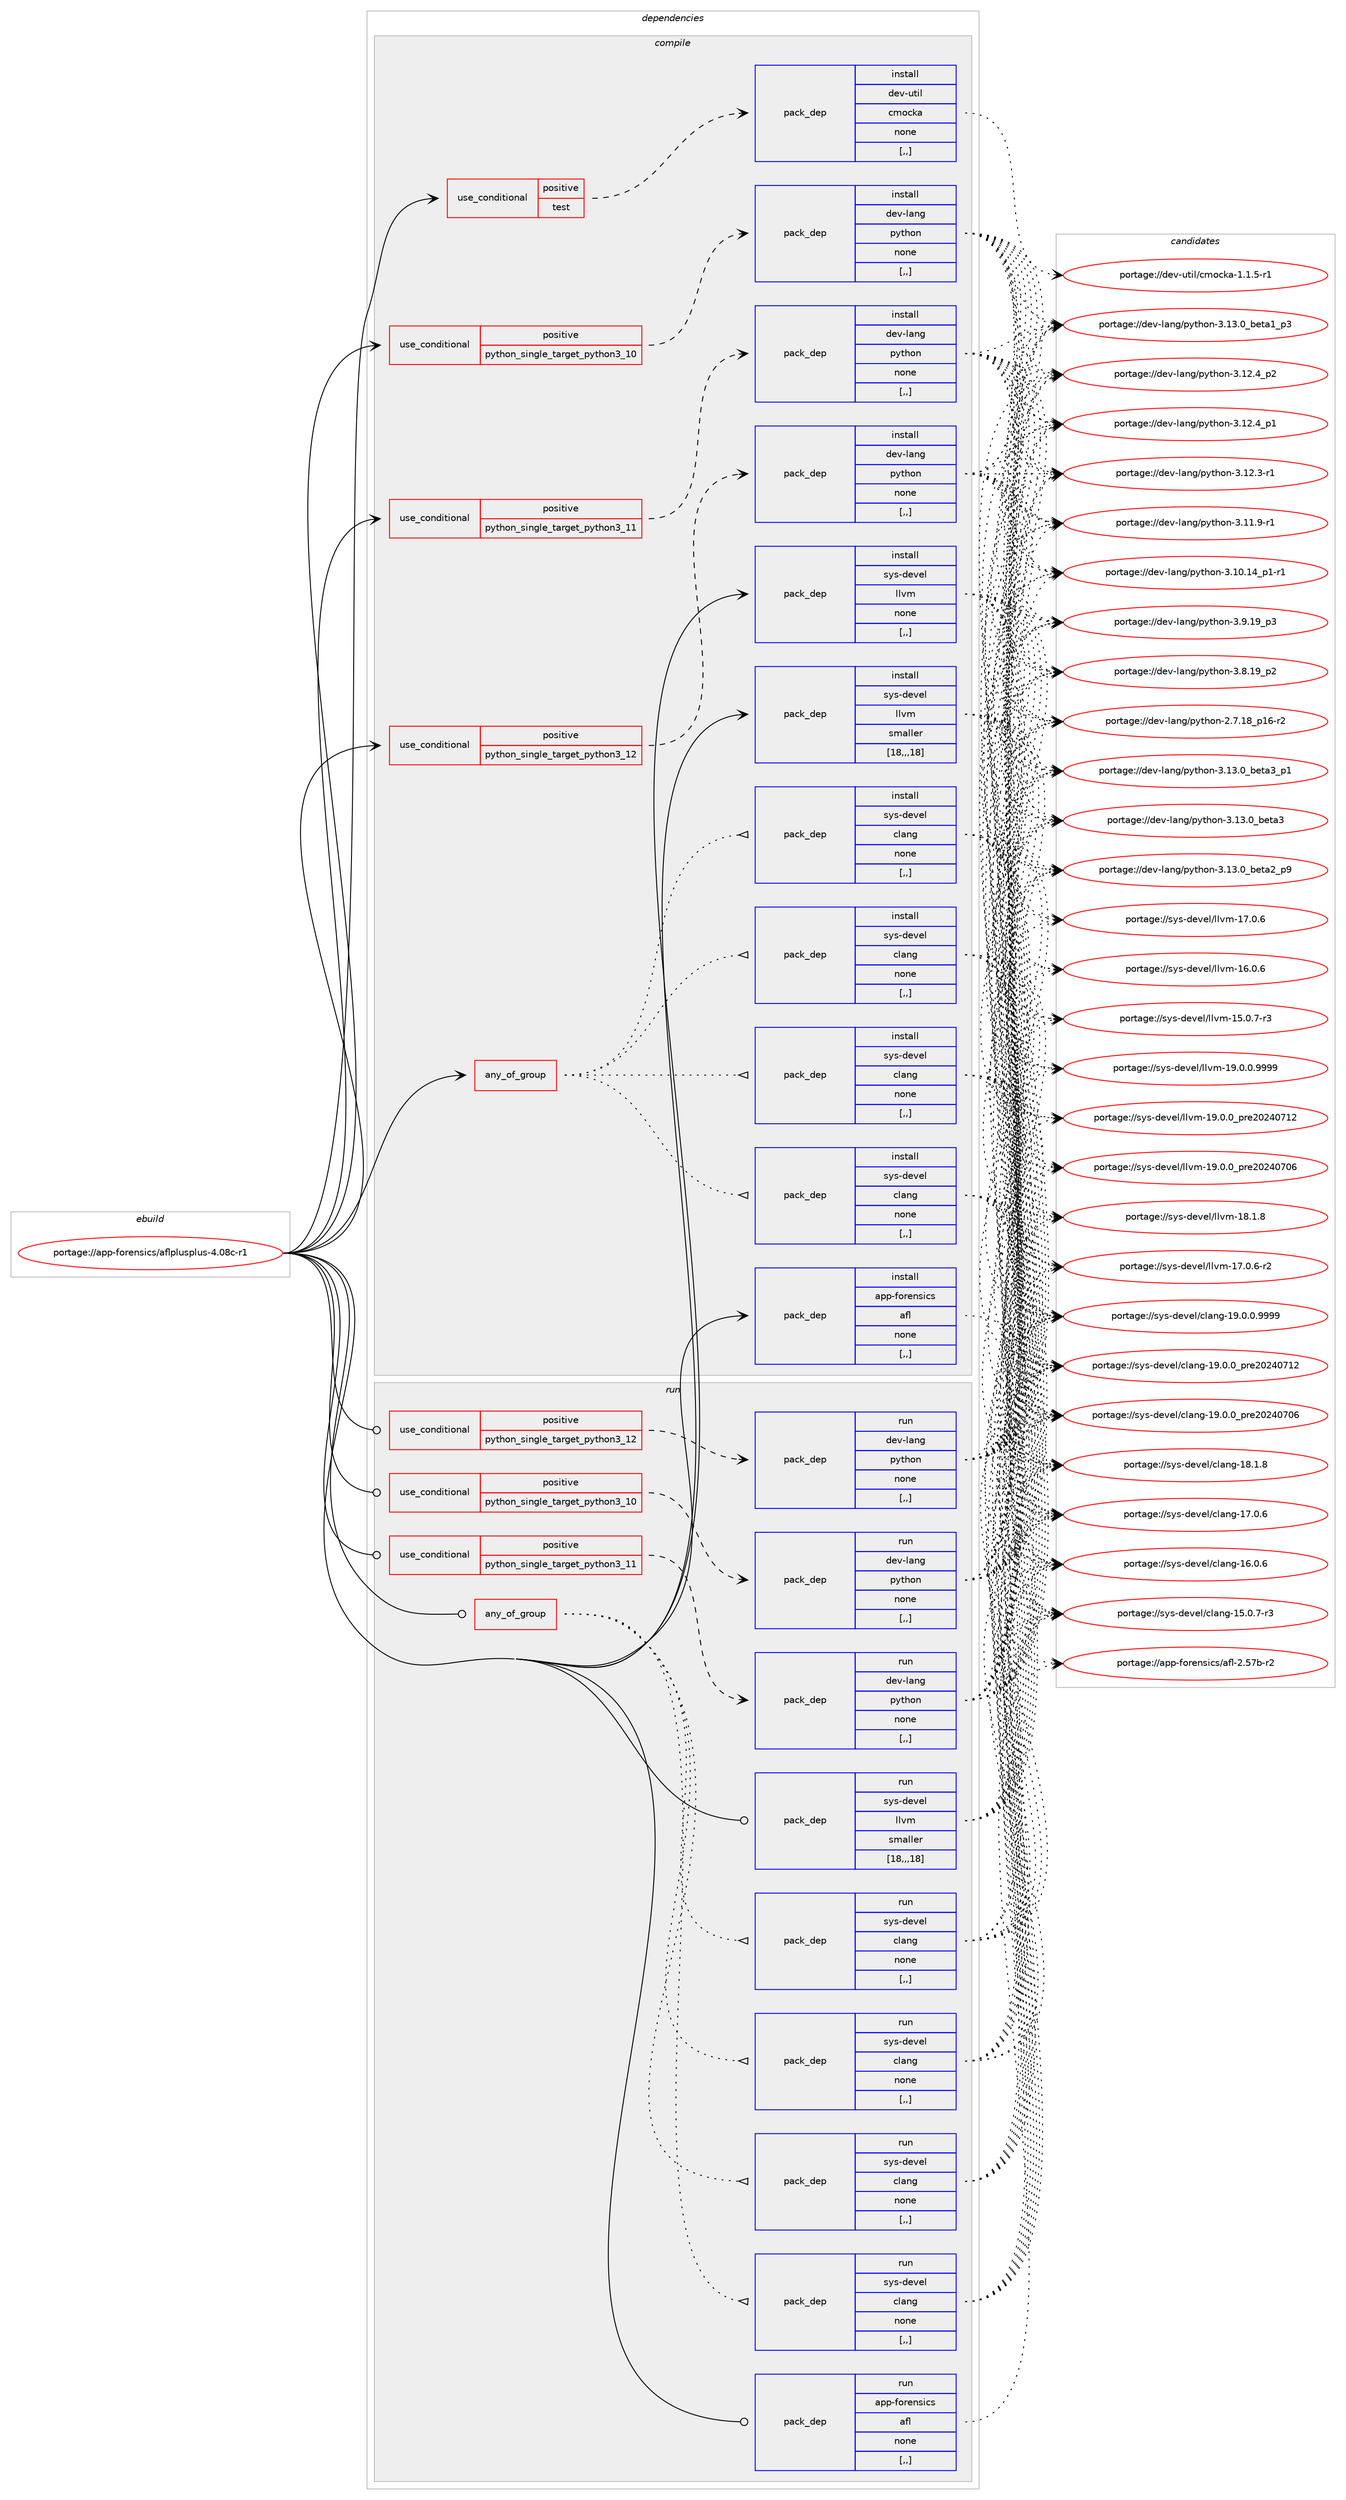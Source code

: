 digraph prolog {

# *************
# Graph options
# *************

newrank=true;
concentrate=true;
compound=true;
graph [rankdir=LR,fontname=Helvetica,fontsize=10,ranksep=1.5];#, ranksep=2.5, nodesep=0.2];
edge  [arrowhead=vee];
node  [fontname=Helvetica,fontsize=10];

# **********
# The ebuild
# **********

subgraph cluster_leftcol {
color=gray;
label=<<i>ebuild</i>>;
id [label="portage://app-forensics/aflplusplus-4.08c-r1", color=red, width=4, href="../app-forensics/aflplusplus-4.08c-r1.svg"];
}

# ****************
# The dependencies
# ****************

subgraph cluster_midcol {
color=gray;
label=<<i>dependencies</i>>;
subgraph cluster_compile {
fillcolor="#eeeeee";
style=filled;
label=<<i>compile</i>>;
subgraph any303 {
dependency36337 [label=<<TABLE BORDER="0" CELLBORDER="1" CELLSPACING="0" CELLPADDING="4"><TR><TD CELLPADDING="10">any_of_group</TD></TR></TABLE>>, shape=none, color=red];subgraph pack25230 {
dependency36338 [label=<<TABLE BORDER="0" CELLBORDER="1" CELLSPACING="0" CELLPADDING="4" WIDTH="220"><TR><TD ROWSPAN="6" CELLPADDING="30">pack_dep</TD></TR><TR><TD WIDTH="110">install</TD></TR><TR><TD>sys-devel</TD></TR><TR><TD>clang</TD></TR><TR><TD>none</TD></TR><TR><TD>[,,]</TD></TR></TABLE>>, shape=none, color=blue];
}
dependency36337:e -> dependency36338:w [weight=20,style="dotted",arrowhead="oinv"];
subgraph pack25231 {
dependency36339 [label=<<TABLE BORDER="0" CELLBORDER="1" CELLSPACING="0" CELLPADDING="4" WIDTH="220"><TR><TD ROWSPAN="6" CELLPADDING="30">pack_dep</TD></TR><TR><TD WIDTH="110">install</TD></TR><TR><TD>sys-devel</TD></TR><TR><TD>clang</TD></TR><TR><TD>none</TD></TR><TR><TD>[,,]</TD></TR></TABLE>>, shape=none, color=blue];
}
dependency36337:e -> dependency36339:w [weight=20,style="dotted",arrowhead="oinv"];
subgraph pack25232 {
dependency36340 [label=<<TABLE BORDER="0" CELLBORDER="1" CELLSPACING="0" CELLPADDING="4" WIDTH="220"><TR><TD ROWSPAN="6" CELLPADDING="30">pack_dep</TD></TR><TR><TD WIDTH="110">install</TD></TR><TR><TD>sys-devel</TD></TR><TR><TD>clang</TD></TR><TR><TD>none</TD></TR><TR><TD>[,,]</TD></TR></TABLE>>, shape=none, color=blue];
}
dependency36337:e -> dependency36340:w [weight=20,style="dotted",arrowhead="oinv"];
subgraph pack25233 {
dependency36341 [label=<<TABLE BORDER="0" CELLBORDER="1" CELLSPACING="0" CELLPADDING="4" WIDTH="220"><TR><TD ROWSPAN="6" CELLPADDING="30">pack_dep</TD></TR><TR><TD WIDTH="110">install</TD></TR><TR><TD>sys-devel</TD></TR><TR><TD>clang</TD></TR><TR><TD>none</TD></TR><TR><TD>[,,]</TD></TR></TABLE>>, shape=none, color=blue];
}
dependency36337:e -> dependency36341:w [weight=20,style="dotted",arrowhead="oinv"];
}
id:e -> dependency36337:w [weight=20,style="solid",arrowhead="vee"];
subgraph cond10745 {
dependency36342 [label=<<TABLE BORDER="0" CELLBORDER="1" CELLSPACING="0" CELLPADDING="4"><TR><TD ROWSPAN="3" CELLPADDING="10">use_conditional</TD></TR><TR><TD>positive</TD></TR><TR><TD>python_single_target_python3_10</TD></TR></TABLE>>, shape=none, color=red];
subgraph pack25234 {
dependency36343 [label=<<TABLE BORDER="0" CELLBORDER="1" CELLSPACING="0" CELLPADDING="4" WIDTH="220"><TR><TD ROWSPAN="6" CELLPADDING="30">pack_dep</TD></TR><TR><TD WIDTH="110">install</TD></TR><TR><TD>dev-lang</TD></TR><TR><TD>python</TD></TR><TR><TD>none</TD></TR><TR><TD>[,,]</TD></TR></TABLE>>, shape=none, color=blue];
}
dependency36342:e -> dependency36343:w [weight=20,style="dashed",arrowhead="vee"];
}
id:e -> dependency36342:w [weight=20,style="solid",arrowhead="vee"];
subgraph cond10746 {
dependency36344 [label=<<TABLE BORDER="0" CELLBORDER="1" CELLSPACING="0" CELLPADDING="4"><TR><TD ROWSPAN="3" CELLPADDING="10">use_conditional</TD></TR><TR><TD>positive</TD></TR><TR><TD>python_single_target_python3_11</TD></TR></TABLE>>, shape=none, color=red];
subgraph pack25235 {
dependency36345 [label=<<TABLE BORDER="0" CELLBORDER="1" CELLSPACING="0" CELLPADDING="4" WIDTH="220"><TR><TD ROWSPAN="6" CELLPADDING="30">pack_dep</TD></TR><TR><TD WIDTH="110">install</TD></TR><TR><TD>dev-lang</TD></TR><TR><TD>python</TD></TR><TR><TD>none</TD></TR><TR><TD>[,,]</TD></TR></TABLE>>, shape=none, color=blue];
}
dependency36344:e -> dependency36345:w [weight=20,style="dashed",arrowhead="vee"];
}
id:e -> dependency36344:w [weight=20,style="solid",arrowhead="vee"];
subgraph cond10747 {
dependency36346 [label=<<TABLE BORDER="0" CELLBORDER="1" CELLSPACING="0" CELLPADDING="4"><TR><TD ROWSPAN="3" CELLPADDING="10">use_conditional</TD></TR><TR><TD>positive</TD></TR><TR><TD>python_single_target_python3_12</TD></TR></TABLE>>, shape=none, color=red];
subgraph pack25236 {
dependency36347 [label=<<TABLE BORDER="0" CELLBORDER="1" CELLSPACING="0" CELLPADDING="4" WIDTH="220"><TR><TD ROWSPAN="6" CELLPADDING="30">pack_dep</TD></TR><TR><TD WIDTH="110">install</TD></TR><TR><TD>dev-lang</TD></TR><TR><TD>python</TD></TR><TR><TD>none</TD></TR><TR><TD>[,,]</TD></TR></TABLE>>, shape=none, color=blue];
}
dependency36346:e -> dependency36347:w [weight=20,style="dashed",arrowhead="vee"];
}
id:e -> dependency36346:w [weight=20,style="solid",arrowhead="vee"];
subgraph cond10748 {
dependency36348 [label=<<TABLE BORDER="0" CELLBORDER="1" CELLSPACING="0" CELLPADDING="4"><TR><TD ROWSPAN="3" CELLPADDING="10">use_conditional</TD></TR><TR><TD>positive</TD></TR><TR><TD>test</TD></TR></TABLE>>, shape=none, color=red];
subgraph pack25237 {
dependency36349 [label=<<TABLE BORDER="0" CELLBORDER="1" CELLSPACING="0" CELLPADDING="4" WIDTH="220"><TR><TD ROWSPAN="6" CELLPADDING="30">pack_dep</TD></TR><TR><TD WIDTH="110">install</TD></TR><TR><TD>dev-util</TD></TR><TR><TD>cmocka</TD></TR><TR><TD>none</TD></TR><TR><TD>[,,]</TD></TR></TABLE>>, shape=none, color=blue];
}
dependency36348:e -> dependency36349:w [weight=20,style="dashed",arrowhead="vee"];
}
id:e -> dependency36348:w [weight=20,style="solid",arrowhead="vee"];
subgraph pack25238 {
dependency36350 [label=<<TABLE BORDER="0" CELLBORDER="1" CELLSPACING="0" CELLPADDING="4" WIDTH="220"><TR><TD ROWSPAN="6" CELLPADDING="30">pack_dep</TD></TR><TR><TD WIDTH="110">install</TD></TR><TR><TD>sys-devel</TD></TR><TR><TD>llvm</TD></TR><TR><TD>smaller</TD></TR><TR><TD>[18,,,18]</TD></TR></TABLE>>, shape=none, color=blue];
}
id:e -> dependency36350:w [weight=20,style="solid",arrowhead="vee"];
subgraph pack25239 {
dependency36351 [label=<<TABLE BORDER="0" CELLBORDER="1" CELLSPACING="0" CELLPADDING="4" WIDTH="220"><TR><TD ROWSPAN="6" CELLPADDING="30">pack_dep</TD></TR><TR><TD WIDTH="110">install</TD></TR><TR><TD>sys-devel</TD></TR><TR><TD>llvm</TD></TR><TR><TD>none</TD></TR><TR><TD>[,,]</TD></TR></TABLE>>, shape=none, color=blue];
}
id:e -> dependency36351:w [weight=20,style="solid",arrowhead="vee"];
subgraph pack25240 {
dependency36352 [label=<<TABLE BORDER="0" CELLBORDER="1" CELLSPACING="0" CELLPADDING="4" WIDTH="220"><TR><TD ROWSPAN="6" CELLPADDING="30">pack_dep</TD></TR><TR><TD WIDTH="110">install</TD></TR><TR><TD>app-forensics</TD></TR><TR><TD>afl</TD></TR><TR><TD>none</TD></TR><TR><TD>[,,]</TD></TR></TABLE>>, shape=none, color=blue];
}
id:e -> dependency36352:w [weight=20,style="solid",arrowhead="vee"];
}
subgraph cluster_compileandrun {
fillcolor="#eeeeee";
style=filled;
label=<<i>compile and run</i>>;
}
subgraph cluster_run {
fillcolor="#eeeeee";
style=filled;
label=<<i>run</i>>;
subgraph any304 {
dependency36353 [label=<<TABLE BORDER="0" CELLBORDER="1" CELLSPACING="0" CELLPADDING="4"><TR><TD CELLPADDING="10">any_of_group</TD></TR></TABLE>>, shape=none, color=red];subgraph pack25241 {
dependency36354 [label=<<TABLE BORDER="0" CELLBORDER="1" CELLSPACING="0" CELLPADDING="4" WIDTH="220"><TR><TD ROWSPAN="6" CELLPADDING="30">pack_dep</TD></TR><TR><TD WIDTH="110">run</TD></TR><TR><TD>sys-devel</TD></TR><TR><TD>clang</TD></TR><TR><TD>none</TD></TR><TR><TD>[,,]</TD></TR></TABLE>>, shape=none, color=blue];
}
dependency36353:e -> dependency36354:w [weight=20,style="dotted",arrowhead="oinv"];
subgraph pack25242 {
dependency36355 [label=<<TABLE BORDER="0" CELLBORDER="1" CELLSPACING="0" CELLPADDING="4" WIDTH="220"><TR><TD ROWSPAN="6" CELLPADDING="30">pack_dep</TD></TR><TR><TD WIDTH="110">run</TD></TR><TR><TD>sys-devel</TD></TR><TR><TD>clang</TD></TR><TR><TD>none</TD></TR><TR><TD>[,,]</TD></TR></TABLE>>, shape=none, color=blue];
}
dependency36353:e -> dependency36355:w [weight=20,style="dotted",arrowhead="oinv"];
subgraph pack25243 {
dependency36356 [label=<<TABLE BORDER="0" CELLBORDER="1" CELLSPACING="0" CELLPADDING="4" WIDTH="220"><TR><TD ROWSPAN="6" CELLPADDING="30">pack_dep</TD></TR><TR><TD WIDTH="110">run</TD></TR><TR><TD>sys-devel</TD></TR><TR><TD>clang</TD></TR><TR><TD>none</TD></TR><TR><TD>[,,]</TD></TR></TABLE>>, shape=none, color=blue];
}
dependency36353:e -> dependency36356:w [weight=20,style="dotted",arrowhead="oinv"];
subgraph pack25244 {
dependency36357 [label=<<TABLE BORDER="0" CELLBORDER="1" CELLSPACING="0" CELLPADDING="4" WIDTH="220"><TR><TD ROWSPAN="6" CELLPADDING="30">pack_dep</TD></TR><TR><TD WIDTH="110">run</TD></TR><TR><TD>sys-devel</TD></TR><TR><TD>clang</TD></TR><TR><TD>none</TD></TR><TR><TD>[,,]</TD></TR></TABLE>>, shape=none, color=blue];
}
dependency36353:e -> dependency36357:w [weight=20,style="dotted",arrowhead="oinv"];
}
id:e -> dependency36353:w [weight=20,style="solid",arrowhead="odot"];
subgraph cond10749 {
dependency36358 [label=<<TABLE BORDER="0" CELLBORDER="1" CELLSPACING="0" CELLPADDING="4"><TR><TD ROWSPAN="3" CELLPADDING="10">use_conditional</TD></TR><TR><TD>positive</TD></TR><TR><TD>python_single_target_python3_10</TD></TR></TABLE>>, shape=none, color=red];
subgraph pack25245 {
dependency36359 [label=<<TABLE BORDER="0" CELLBORDER="1" CELLSPACING="0" CELLPADDING="4" WIDTH="220"><TR><TD ROWSPAN="6" CELLPADDING="30">pack_dep</TD></TR><TR><TD WIDTH="110">run</TD></TR><TR><TD>dev-lang</TD></TR><TR><TD>python</TD></TR><TR><TD>none</TD></TR><TR><TD>[,,]</TD></TR></TABLE>>, shape=none, color=blue];
}
dependency36358:e -> dependency36359:w [weight=20,style="dashed",arrowhead="vee"];
}
id:e -> dependency36358:w [weight=20,style="solid",arrowhead="odot"];
subgraph cond10750 {
dependency36360 [label=<<TABLE BORDER="0" CELLBORDER="1" CELLSPACING="0" CELLPADDING="4"><TR><TD ROWSPAN="3" CELLPADDING="10">use_conditional</TD></TR><TR><TD>positive</TD></TR><TR><TD>python_single_target_python3_11</TD></TR></TABLE>>, shape=none, color=red];
subgraph pack25246 {
dependency36361 [label=<<TABLE BORDER="0" CELLBORDER="1" CELLSPACING="0" CELLPADDING="4" WIDTH="220"><TR><TD ROWSPAN="6" CELLPADDING="30">pack_dep</TD></TR><TR><TD WIDTH="110">run</TD></TR><TR><TD>dev-lang</TD></TR><TR><TD>python</TD></TR><TR><TD>none</TD></TR><TR><TD>[,,]</TD></TR></TABLE>>, shape=none, color=blue];
}
dependency36360:e -> dependency36361:w [weight=20,style="dashed",arrowhead="vee"];
}
id:e -> dependency36360:w [weight=20,style="solid",arrowhead="odot"];
subgraph cond10751 {
dependency36362 [label=<<TABLE BORDER="0" CELLBORDER="1" CELLSPACING="0" CELLPADDING="4"><TR><TD ROWSPAN="3" CELLPADDING="10">use_conditional</TD></TR><TR><TD>positive</TD></TR><TR><TD>python_single_target_python3_12</TD></TR></TABLE>>, shape=none, color=red];
subgraph pack25247 {
dependency36363 [label=<<TABLE BORDER="0" CELLBORDER="1" CELLSPACING="0" CELLPADDING="4" WIDTH="220"><TR><TD ROWSPAN="6" CELLPADDING="30">pack_dep</TD></TR><TR><TD WIDTH="110">run</TD></TR><TR><TD>dev-lang</TD></TR><TR><TD>python</TD></TR><TR><TD>none</TD></TR><TR><TD>[,,]</TD></TR></TABLE>>, shape=none, color=blue];
}
dependency36362:e -> dependency36363:w [weight=20,style="dashed",arrowhead="vee"];
}
id:e -> dependency36362:w [weight=20,style="solid",arrowhead="odot"];
subgraph pack25248 {
dependency36364 [label=<<TABLE BORDER="0" CELLBORDER="1" CELLSPACING="0" CELLPADDING="4" WIDTH="220"><TR><TD ROWSPAN="6" CELLPADDING="30">pack_dep</TD></TR><TR><TD WIDTH="110">run</TD></TR><TR><TD>sys-devel</TD></TR><TR><TD>llvm</TD></TR><TR><TD>smaller</TD></TR><TR><TD>[18,,,18]</TD></TR></TABLE>>, shape=none, color=blue];
}
id:e -> dependency36364:w [weight=20,style="solid",arrowhead="odot"];
subgraph pack25249 {
dependency36365 [label=<<TABLE BORDER="0" CELLBORDER="1" CELLSPACING="0" CELLPADDING="4" WIDTH="220"><TR><TD ROWSPAN="6" CELLPADDING="30">pack_dep</TD></TR><TR><TD WIDTH="110">run</TD></TR><TR><TD>app-forensics</TD></TR><TR><TD>afl</TD></TR><TR><TD>none</TD></TR><TR><TD>[,,]</TD></TR></TABLE>>, shape=none, color=blue];
}
id:e -> dependency36365:w [weight=20,style="solid",arrowhead="odot"];
}
}

# **************
# The candidates
# **************

subgraph cluster_choices {
rank=same;
color=gray;
label=<<i>candidates</i>>;

subgraph choice25230 {
color=black;
nodesep=1;
choice11512111545100101118101108479910897110103454957464846484657575757 [label="portage://sys-devel/clang-19.0.0.9999", color=red, width=4,href="../sys-devel/clang-19.0.0.9999.svg"];
choice1151211154510010111810110847991089711010345495746484648951121141015048505248554950 [label="portage://sys-devel/clang-19.0.0_pre20240712", color=red, width=4,href="../sys-devel/clang-19.0.0_pre20240712.svg"];
choice1151211154510010111810110847991089711010345495746484648951121141015048505248554854 [label="portage://sys-devel/clang-19.0.0_pre20240706", color=red, width=4,href="../sys-devel/clang-19.0.0_pre20240706.svg"];
choice1151211154510010111810110847991089711010345495646494656 [label="portage://sys-devel/clang-18.1.8", color=red, width=4,href="../sys-devel/clang-18.1.8.svg"];
choice1151211154510010111810110847991089711010345495546484654 [label="portage://sys-devel/clang-17.0.6", color=red, width=4,href="../sys-devel/clang-17.0.6.svg"];
choice1151211154510010111810110847991089711010345495446484654 [label="portage://sys-devel/clang-16.0.6", color=red, width=4,href="../sys-devel/clang-16.0.6.svg"];
choice11512111545100101118101108479910897110103454953464846554511451 [label="portage://sys-devel/clang-15.0.7-r3", color=red, width=4,href="../sys-devel/clang-15.0.7-r3.svg"];
dependency36338:e -> choice11512111545100101118101108479910897110103454957464846484657575757:w [style=dotted,weight="100"];
dependency36338:e -> choice1151211154510010111810110847991089711010345495746484648951121141015048505248554950:w [style=dotted,weight="100"];
dependency36338:e -> choice1151211154510010111810110847991089711010345495746484648951121141015048505248554854:w [style=dotted,weight="100"];
dependency36338:e -> choice1151211154510010111810110847991089711010345495646494656:w [style=dotted,weight="100"];
dependency36338:e -> choice1151211154510010111810110847991089711010345495546484654:w [style=dotted,weight="100"];
dependency36338:e -> choice1151211154510010111810110847991089711010345495446484654:w [style=dotted,weight="100"];
dependency36338:e -> choice11512111545100101118101108479910897110103454953464846554511451:w [style=dotted,weight="100"];
}
subgraph choice25231 {
color=black;
nodesep=1;
choice11512111545100101118101108479910897110103454957464846484657575757 [label="portage://sys-devel/clang-19.0.0.9999", color=red, width=4,href="../sys-devel/clang-19.0.0.9999.svg"];
choice1151211154510010111810110847991089711010345495746484648951121141015048505248554950 [label="portage://sys-devel/clang-19.0.0_pre20240712", color=red, width=4,href="../sys-devel/clang-19.0.0_pre20240712.svg"];
choice1151211154510010111810110847991089711010345495746484648951121141015048505248554854 [label="portage://sys-devel/clang-19.0.0_pre20240706", color=red, width=4,href="../sys-devel/clang-19.0.0_pre20240706.svg"];
choice1151211154510010111810110847991089711010345495646494656 [label="portage://sys-devel/clang-18.1.8", color=red, width=4,href="../sys-devel/clang-18.1.8.svg"];
choice1151211154510010111810110847991089711010345495546484654 [label="portage://sys-devel/clang-17.0.6", color=red, width=4,href="../sys-devel/clang-17.0.6.svg"];
choice1151211154510010111810110847991089711010345495446484654 [label="portage://sys-devel/clang-16.0.6", color=red, width=4,href="../sys-devel/clang-16.0.6.svg"];
choice11512111545100101118101108479910897110103454953464846554511451 [label="portage://sys-devel/clang-15.0.7-r3", color=red, width=4,href="../sys-devel/clang-15.0.7-r3.svg"];
dependency36339:e -> choice11512111545100101118101108479910897110103454957464846484657575757:w [style=dotted,weight="100"];
dependency36339:e -> choice1151211154510010111810110847991089711010345495746484648951121141015048505248554950:w [style=dotted,weight="100"];
dependency36339:e -> choice1151211154510010111810110847991089711010345495746484648951121141015048505248554854:w [style=dotted,weight="100"];
dependency36339:e -> choice1151211154510010111810110847991089711010345495646494656:w [style=dotted,weight="100"];
dependency36339:e -> choice1151211154510010111810110847991089711010345495546484654:w [style=dotted,weight="100"];
dependency36339:e -> choice1151211154510010111810110847991089711010345495446484654:w [style=dotted,weight="100"];
dependency36339:e -> choice11512111545100101118101108479910897110103454953464846554511451:w [style=dotted,weight="100"];
}
subgraph choice25232 {
color=black;
nodesep=1;
choice11512111545100101118101108479910897110103454957464846484657575757 [label="portage://sys-devel/clang-19.0.0.9999", color=red, width=4,href="../sys-devel/clang-19.0.0.9999.svg"];
choice1151211154510010111810110847991089711010345495746484648951121141015048505248554950 [label="portage://sys-devel/clang-19.0.0_pre20240712", color=red, width=4,href="../sys-devel/clang-19.0.0_pre20240712.svg"];
choice1151211154510010111810110847991089711010345495746484648951121141015048505248554854 [label="portage://sys-devel/clang-19.0.0_pre20240706", color=red, width=4,href="../sys-devel/clang-19.0.0_pre20240706.svg"];
choice1151211154510010111810110847991089711010345495646494656 [label="portage://sys-devel/clang-18.1.8", color=red, width=4,href="../sys-devel/clang-18.1.8.svg"];
choice1151211154510010111810110847991089711010345495546484654 [label="portage://sys-devel/clang-17.0.6", color=red, width=4,href="../sys-devel/clang-17.0.6.svg"];
choice1151211154510010111810110847991089711010345495446484654 [label="portage://sys-devel/clang-16.0.6", color=red, width=4,href="../sys-devel/clang-16.0.6.svg"];
choice11512111545100101118101108479910897110103454953464846554511451 [label="portage://sys-devel/clang-15.0.7-r3", color=red, width=4,href="../sys-devel/clang-15.0.7-r3.svg"];
dependency36340:e -> choice11512111545100101118101108479910897110103454957464846484657575757:w [style=dotted,weight="100"];
dependency36340:e -> choice1151211154510010111810110847991089711010345495746484648951121141015048505248554950:w [style=dotted,weight="100"];
dependency36340:e -> choice1151211154510010111810110847991089711010345495746484648951121141015048505248554854:w [style=dotted,weight="100"];
dependency36340:e -> choice1151211154510010111810110847991089711010345495646494656:w [style=dotted,weight="100"];
dependency36340:e -> choice1151211154510010111810110847991089711010345495546484654:w [style=dotted,weight="100"];
dependency36340:e -> choice1151211154510010111810110847991089711010345495446484654:w [style=dotted,weight="100"];
dependency36340:e -> choice11512111545100101118101108479910897110103454953464846554511451:w [style=dotted,weight="100"];
}
subgraph choice25233 {
color=black;
nodesep=1;
choice11512111545100101118101108479910897110103454957464846484657575757 [label="portage://sys-devel/clang-19.0.0.9999", color=red, width=4,href="../sys-devel/clang-19.0.0.9999.svg"];
choice1151211154510010111810110847991089711010345495746484648951121141015048505248554950 [label="portage://sys-devel/clang-19.0.0_pre20240712", color=red, width=4,href="../sys-devel/clang-19.0.0_pre20240712.svg"];
choice1151211154510010111810110847991089711010345495746484648951121141015048505248554854 [label="portage://sys-devel/clang-19.0.0_pre20240706", color=red, width=4,href="../sys-devel/clang-19.0.0_pre20240706.svg"];
choice1151211154510010111810110847991089711010345495646494656 [label="portage://sys-devel/clang-18.1.8", color=red, width=4,href="../sys-devel/clang-18.1.8.svg"];
choice1151211154510010111810110847991089711010345495546484654 [label="portage://sys-devel/clang-17.0.6", color=red, width=4,href="../sys-devel/clang-17.0.6.svg"];
choice1151211154510010111810110847991089711010345495446484654 [label="portage://sys-devel/clang-16.0.6", color=red, width=4,href="../sys-devel/clang-16.0.6.svg"];
choice11512111545100101118101108479910897110103454953464846554511451 [label="portage://sys-devel/clang-15.0.7-r3", color=red, width=4,href="../sys-devel/clang-15.0.7-r3.svg"];
dependency36341:e -> choice11512111545100101118101108479910897110103454957464846484657575757:w [style=dotted,weight="100"];
dependency36341:e -> choice1151211154510010111810110847991089711010345495746484648951121141015048505248554950:w [style=dotted,weight="100"];
dependency36341:e -> choice1151211154510010111810110847991089711010345495746484648951121141015048505248554854:w [style=dotted,weight="100"];
dependency36341:e -> choice1151211154510010111810110847991089711010345495646494656:w [style=dotted,weight="100"];
dependency36341:e -> choice1151211154510010111810110847991089711010345495546484654:w [style=dotted,weight="100"];
dependency36341:e -> choice1151211154510010111810110847991089711010345495446484654:w [style=dotted,weight="100"];
dependency36341:e -> choice11512111545100101118101108479910897110103454953464846554511451:w [style=dotted,weight="100"];
}
subgraph choice25234 {
color=black;
nodesep=1;
choice10010111845108971101034711212111610411111045514649514648959810111697519511249 [label="portage://dev-lang/python-3.13.0_beta3_p1", color=red, width=4,href="../dev-lang/python-3.13.0_beta3_p1.svg"];
choice1001011184510897110103471121211161041111104551464951464895981011169751 [label="portage://dev-lang/python-3.13.0_beta3", color=red, width=4,href="../dev-lang/python-3.13.0_beta3.svg"];
choice10010111845108971101034711212111610411111045514649514648959810111697509511257 [label="portage://dev-lang/python-3.13.0_beta2_p9", color=red, width=4,href="../dev-lang/python-3.13.0_beta2_p9.svg"];
choice10010111845108971101034711212111610411111045514649514648959810111697499511251 [label="portage://dev-lang/python-3.13.0_beta1_p3", color=red, width=4,href="../dev-lang/python-3.13.0_beta1_p3.svg"];
choice100101118451089711010347112121116104111110455146495046529511250 [label="portage://dev-lang/python-3.12.4_p2", color=red, width=4,href="../dev-lang/python-3.12.4_p2.svg"];
choice100101118451089711010347112121116104111110455146495046529511249 [label="portage://dev-lang/python-3.12.4_p1", color=red, width=4,href="../dev-lang/python-3.12.4_p1.svg"];
choice100101118451089711010347112121116104111110455146495046514511449 [label="portage://dev-lang/python-3.12.3-r1", color=red, width=4,href="../dev-lang/python-3.12.3-r1.svg"];
choice100101118451089711010347112121116104111110455146494946574511449 [label="portage://dev-lang/python-3.11.9-r1", color=red, width=4,href="../dev-lang/python-3.11.9-r1.svg"];
choice100101118451089711010347112121116104111110455146494846495295112494511449 [label="portage://dev-lang/python-3.10.14_p1-r1", color=red, width=4,href="../dev-lang/python-3.10.14_p1-r1.svg"];
choice100101118451089711010347112121116104111110455146574649579511251 [label="portage://dev-lang/python-3.9.19_p3", color=red, width=4,href="../dev-lang/python-3.9.19_p3.svg"];
choice100101118451089711010347112121116104111110455146564649579511250 [label="portage://dev-lang/python-3.8.19_p2", color=red, width=4,href="../dev-lang/python-3.8.19_p2.svg"];
choice100101118451089711010347112121116104111110455046554649569511249544511450 [label="portage://dev-lang/python-2.7.18_p16-r2", color=red, width=4,href="../dev-lang/python-2.7.18_p16-r2.svg"];
dependency36343:e -> choice10010111845108971101034711212111610411111045514649514648959810111697519511249:w [style=dotted,weight="100"];
dependency36343:e -> choice1001011184510897110103471121211161041111104551464951464895981011169751:w [style=dotted,weight="100"];
dependency36343:e -> choice10010111845108971101034711212111610411111045514649514648959810111697509511257:w [style=dotted,weight="100"];
dependency36343:e -> choice10010111845108971101034711212111610411111045514649514648959810111697499511251:w [style=dotted,weight="100"];
dependency36343:e -> choice100101118451089711010347112121116104111110455146495046529511250:w [style=dotted,weight="100"];
dependency36343:e -> choice100101118451089711010347112121116104111110455146495046529511249:w [style=dotted,weight="100"];
dependency36343:e -> choice100101118451089711010347112121116104111110455146495046514511449:w [style=dotted,weight="100"];
dependency36343:e -> choice100101118451089711010347112121116104111110455146494946574511449:w [style=dotted,weight="100"];
dependency36343:e -> choice100101118451089711010347112121116104111110455146494846495295112494511449:w [style=dotted,weight="100"];
dependency36343:e -> choice100101118451089711010347112121116104111110455146574649579511251:w [style=dotted,weight="100"];
dependency36343:e -> choice100101118451089711010347112121116104111110455146564649579511250:w [style=dotted,weight="100"];
dependency36343:e -> choice100101118451089711010347112121116104111110455046554649569511249544511450:w [style=dotted,weight="100"];
}
subgraph choice25235 {
color=black;
nodesep=1;
choice10010111845108971101034711212111610411111045514649514648959810111697519511249 [label="portage://dev-lang/python-3.13.0_beta3_p1", color=red, width=4,href="../dev-lang/python-3.13.0_beta3_p1.svg"];
choice1001011184510897110103471121211161041111104551464951464895981011169751 [label="portage://dev-lang/python-3.13.0_beta3", color=red, width=4,href="../dev-lang/python-3.13.0_beta3.svg"];
choice10010111845108971101034711212111610411111045514649514648959810111697509511257 [label="portage://dev-lang/python-3.13.0_beta2_p9", color=red, width=4,href="../dev-lang/python-3.13.0_beta2_p9.svg"];
choice10010111845108971101034711212111610411111045514649514648959810111697499511251 [label="portage://dev-lang/python-3.13.0_beta1_p3", color=red, width=4,href="../dev-lang/python-3.13.0_beta1_p3.svg"];
choice100101118451089711010347112121116104111110455146495046529511250 [label="portage://dev-lang/python-3.12.4_p2", color=red, width=4,href="../dev-lang/python-3.12.4_p2.svg"];
choice100101118451089711010347112121116104111110455146495046529511249 [label="portage://dev-lang/python-3.12.4_p1", color=red, width=4,href="../dev-lang/python-3.12.4_p1.svg"];
choice100101118451089711010347112121116104111110455146495046514511449 [label="portage://dev-lang/python-3.12.3-r1", color=red, width=4,href="../dev-lang/python-3.12.3-r1.svg"];
choice100101118451089711010347112121116104111110455146494946574511449 [label="portage://dev-lang/python-3.11.9-r1", color=red, width=4,href="../dev-lang/python-3.11.9-r1.svg"];
choice100101118451089711010347112121116104111110455146494846495295112494511449 [label="portage://dev-lang/python-3.10.14_p1-r1", color=red, width=4,href="../dev-lang/python-3.10.14_p1-r1.svg"];
choice100101118451089711010347112121116104111110455146574649579511251 [label="portage://dev-lang/python-3.9.19_p3", color=red, width=4,href="../dev-lang/python-3.9.19_p3.svg"];
choice100101118451089711010347112121116104111110455146564649579511250 [label="portage://dev-lang/python-3.8.19_p2", color=red, width=4,href="../dev-lang/python-3.8.19_p2.svg"];
choice100101118451089711010347112121116104111110455046554649569511249544511450 [label="portage://dev-lang/python-2.7.18_p16-r2", color=red, width=4,href="../dev-lang/python-2.7.18_p16-r2.svg"];
dependency36345:e -> choice10010111845108971101034711212111610411111045514649514648959810111697519511249:w [style=dotted,weight="100"];
dependency36345:e -> choice1001011184510897110103471121211161041111104551464951464895981011169751:w [style=dotted,weight="100"];
dependency36345:e -> choice10010111845108971101034711212111610411111045514649514648959810111697509511257:w [style=dotted,weight="100"];
dependency36345:e -> choice10010111845108971101034711212111610411111045514649514648959810111697499511251:w [style=dotted,weight="100"];
dependency36345:e -> choice100101118451089711010347112121116104111110455146495046529511250:w [style=dotted,weight="100"];
dependency36345:e -> choice100101118451089711010347112121116104111110455146495046529511249:w [style=dotted,weight="100"];
dependency36345:e -> choice100101118451089711010347112121116104111110455146495046514511449:w [style=dotted,weight="100"];
dependency36345:e -> choice100101118451089711010347112121116104111110455146494946574511449:w [style=dotted,weight="100"];
dependency36345:e -> choice100101118451089711010347112121116104111110455146494846495295112494511449:w [style=dotted,weight="100"];
dependency36345:e -> choice100101118451089711010347112121116104111110455146574649579511251:w [style=dotted,weight="100"];
dependency36345:e -> choice100101118451089711010347112121116104111110455146564649579511250:w [style=dotted,weight="100"];
dependency36345:e -> choice100101118451089711010347112121116104111110455046554649569511249544511450:w [style=dotted,weight="100"];
}
subgraph choice25236 {
color=black;
nodesep=1;
choice10010111845108971101034711212111610411111045514649514648959810111697519511249 [label="portage://dev-lang/python-3.13.0_beta3_p1", color=red, width=4,href="../dev-lang/python-3.13.0_beta3_p1.svg"];
choice1001011184510897110103471121211161041111104551464951464895981011169751 [label="portage://dev-lang/python-3.13.0_beta3", color=red, width=4,href="../dev-lang/python-3.13.0_beta3.svg"];
choice10010111845108971101034711212111610411111045514649514648959810111697509511257 [label="portage://dev-lang/python-3.13.0_beta2_p9", color=red, width=4,href="../dev-lang/python-3.13.0_beta2_p9.svg"];
choice10010111845108971101034711212111610411111045514649514648959810111697499511251 [label="portage://dev-lang/python-3.13.0_beta1_p3", color=red, width=4,href="../dev-lang/python-3.13.0_beta1_p3.svg"];
choice100101118451089711010347112121116104111110455146495046529511250 [label="portage://dev-lang/python-3.12.4_p2", color=red, width=4,href="../dev-lang/python-3.12.4_p2.svg"];
choice100101118451089711010347112121116104111110455146495046529511249 [label="portage://dev-lang/python-3.12.4_p1", color=red, width=4,href="../dev-lang/python-3.12.4_p1.svg"];
choice100101118451089711010347112121116104111110455146495046514511449 [label="portage://dev-lang/python-3.12.3-r1", color=red, width=4,href="../dev-lang/python-3.12.3-r1.svg"];
choice100101118451089711010347112121116104111110455146494946574511449 [label="portage://dev-lang/python-3.11.9-r1", color=red, width=4,href="../dev-lang/python-3.11.9-r1.svg"];
choice100101118451089711010347112121116104111110455146494846495295112494511449 [label="portage://dev-lang/python-3.10.14_p1-r1", color=red, width=4,href="../dev-lang/python-3.10.14_p1-r1.svg"];
choice100101118451089711010347112121116104111110455146574649579511251 [label="portage://dev-lang/python-3.9.19_p3", color=red, width=4,href="../dev-lang/python-3.9.19_p3.svg"];
choice100101118451089711010347112121116104111110455146564649579511250 [label="portage://dev-lang/python-3.8.19_p2", color=red, width=4,href="../dev-lang/python-3.8.19_p2.svg"];
choice100101118451089711010347112121116104111110455046554649569511249544511450 [label="portage://dev-lang/python-2.7.18_p16-r2", color=red, width=4,href="../dev-lang/python-2.7.18_p16-r2.svg"];
dependency36347:e -> choice10010111845108971101034711212111610411111045514649514648959810111697519511249:w [style=dotted,weight="100"];
dependency36347:e -> choice1001011184510897110103471121211161041111104551464951464895981011169751:w [style=dotted,weight="100"];
dependency36347:e -> choice10010111845108971101034711212111610411111045514649514648959810111697509511257:w [style=dotted,weight="100"];
dependency36347:e -> choice10010111845108971101034711212111610411111045514649514648959810111697499511251:w [style=dotted,weight="100"];
dependency36347:e -> choice100101118451089711010347112121116104111110455146495046529511250:w [style=dotted,weight="100"];
dependency36347:e -> choice100101118451089711010347112121116104111110455146495046529511249:w [style=dotted,weight="100"];
dependency36347:e -> choice100101118451089711010347112121116104111110455146495046514511449:w [style=dotted,weight="100"];
dependency36347:e -> choice100101118451089711010347112121116104111110455146494946574511449:w [style=dotted,weight="100"];
dependency36347:e -> choice100101118451089711010347112121116104111110455146494846495295112494511449:w [style=dotted,weight="100"];
dependency36347:e -> choice100101118451089711010347112121116104111110455146574649579511251:w [style=dotted,weight="100"];
dependency36347:e -> choice100101118451089711010347112121116104111110455146564649579511250:w [style=dotted,weight="100"];
dependency36347:e -> choice100101118451089711010347112121116104111110455046554649569511249544511450:w [style=dotted,weight="100"];
}
subgraph choice25237 {
color=black;
nodesep=1;
choice10010111845117116105108479910911199107974549464946534511449 [label="portage://dev-util/cmocka-1.1.5-r1", color=red, width=4,href="../dev-util/cmocka-1.1.5-r1.svg"];
dependency36349:e -> choice10010111845117116105108479910911199107974549464946534511449:w [style=dotted,weight="100"];
}
subgraph choice25238 {
color=black;
nodesep=1;
choice1151211154510010111810110847108108118109454957464846484657575757 [label="portage://sys-devel/llvm-19.0.0.9999", color=red, width=4,href="../sys-devel/llvm-19.0.0.9999.svg"];
choice115121115451001011181011084710810811810945495746484648951121141015048505248554950 [label="portage://sys-devel/llvm-19.0.0_pre20240712", color=red, width=4,href="../sys-devel/llvm-19.0.0_pre20240712.svg"];
choice115121115451001011181011084710810811810945495746484648951121141015048505248554854 [label="portage://sys-devel/llvm-19.0.0_pre20240706", color=red, width=4,href="../sys-devel/llvm-19.0.0_pre20240706.svg"];
choice115121115451001011181011084710810811810945495646494656 [label="portage://sys-devel/llvm-18.1.8", color=red, width=4,href="../sys-devel/llvm-18.1.8.svg"];
choice1151211154510010111810110847108108118109454955464846544511450 [label="portage://sys-devel/llvm-17.0.6-r2", color=red, width=4,href="../sys-devel/llvm-17.0.6-r2.svg"];
choice115121115451001011181011084710810811810945495546484654 [label="portage://sys-devel/llvm-17.0.6", color=red, width=4,href="../sys-devel/llvm-17.0.6.svg"];
choice115121115451001011181011084710810811810945495446484654 [label="portage://sys-devel/llvm-16.0.6", color=red, width=4,href="../sys-devel/llvm-16.0.6.svg"];
choice1151211154510010111810110847108108118109454953464846554511451 [label="portage://sys-devel/llvm-15.0.7-r3", color=red, width=4,href="../sys-devel/llvm-15.0.7-r3.svg"];
dependency36350:e -> choice1151211154510010111810110847108108118109454957464846484657575757:w [style=dotted,weight="100"];
dependency36350:e -> choice115121115451001011181011084710810811810945495746484648951121141015048505248554950:w [style=dotted,weight="100"];
dependency36350:e -> choice115121115451001011181011084710810811810945495746484648951121141015048505248554854:w [style=dotted,weight="100"];
dependency36350:e -> choice115121115451001011181011084710810811810945495646494656:w [style=dotted,weight="100"];
dependency36350:e -> choice1151211154510010111810110847108108118109454955464846544511450:w [style=dotted,weight="100"];
dependency36350:e -> choice115121115451001011181011084710810811810945495546484654:w [style=dotted,weight="100"];
dependency36350:e -> choice115121115451001011181011084710810811810945495446484654:w [style=dotted,weight="100"];
dependency36350:e -> choice1151211154510010111810110847108108118109454953464846554511451:w [style=dotted,weight="100"];
}
subgraph choice25239 {
color=black;
nodesep=1;
choice1151211154510010111810110847108108118109454957464846484657575757 [label="portage://sys-devel/llvm-19.0.0.9999", color=red, width=4,href="../sys-devel/llvm-19.0.0.9999.svg"];
choice115121115451001011181011084710810811810945495746484648951121141015048505248554950 [label="portage://sys-devel/llvm-19.0.0_pre20240712", color=red, width=4,href="../sys-devel/llvm-19.0.0_pre20240712.svg"];
choice115121115451001011181011084710810811810945495746484648951121141015048505248554854 [label="portage://sys-devel/llvm-19.0.0_pre20240706", color=red, width=4,href="../sys-devel/llvm-19.0.0_pre20240706.svg"];
choice115121115451001011181011084710810811810945495646494656 [label="portage://sys-devel/llvm-18.1.8", color=red, width=4,href="../sys-devel/llvm-18.1.8.svg"];
choice1151211154510010111810110847108108118109454955464846544511450 [label="portage://sys-devel/llvm-17.0.6-r2", color=red, width=4,href="../sys-devel/llvm-17.0.6-r2.svg"];
choice115121115451001011181011084710810811810945495546484654 [label="portage://sys-devel/llvm-17.0.6", color=red, width=4,href="../sys-devel/llvm-17.0.6.svg"];
choice115121115451001011181011084710810811810945495446484654 [label="portage://sys-devel/llvm-16.0.6", color=red, width=4,href="../sys-devel/llvm-16.0.6.svg"];
choice1151211154510010111810110847108108118109454953464846554511451 [label="portage://sys-devel/llvm-15.0.7-r3", color=red, width=4,href="../sys-devel/llvm-15.0.7-r3.svg"];
dependency36351:e -> choice1151211154510010111810110847108108118109454957464846484657575757:w [style=dotted,weight="100"];
dependency36351:e -> choice115121115451001011181011084710810811810945495746484648951121141015048505248554950:w [style=dotted,weight="100"];
dependency36351:e -> choice115121115451001011181011084710810811810945495746484648951121141015048505248554854:w [style=dotted,weight="100"];
dependency36351:e -> choice115121115451001011181011084710810811810945495646494656:w [style=dotted,weight="100"];
dependency36351:e -> choice1151211154510010111810110847108108118109454955464846544511450:w [style=dotted,weight="100"];
dependency36351:e -> choice115121115451001011181011084710810811810945495546484654:w [style=dotted,weight="100"];
dependency36351:e -> choice115121115451001011181011084710810811810945495446484654:w [style=dotted,weight="100"];
dependency36351:e -> choice1151211154510010111810110847108108118109454953464846554511451:w [style=dotted,weight="100"];
}
subgraph choice25240 {
color=black;
nodesep=1;
choice97112112451021111141011101151059911547971021084550465355984511450 [label="portage://app-forensics/afl-2.57b-r2", color=red, width=4,href="../app-forensics/afl-2.57b-r2.svg"];
dependency36352:e -> choice97112112451021111141011101151059911547971021084550465355984511450:w [style=dotted,weight="100"];
}
subgraph choice25241 {
color=black;
nodesep=1;
choice11512111545100101118101108479910897110103454957464846484657575757 [label="portage://sys-devel/clang-19.0.0.9999", color=red, width=4,href="../sys-devel/clang-19.0.0.9999.svg"];
choice1151211154510010111810110847991089711010345495746484648951121141015048505248554950 [label="portage://sys-devel/clang-19.0.0_pre20240712", color=red, width=4,href="../sys-devel/clang-19.0.0_pre20240712.svg"];
choice1151211154510010111810110847991089711010345495746484648951121141015048505248554854 [label="portage://sys-devel/clang-19.0.0_pre20240706", color=red, width=4,href="../sys-devel/clang-19.0.0_pre20240706.svg"];
choice1151211154510010111810110847991089711010345495646494656 [label="portage://sys-devel/clang-18.1.8", color=red, width=4,href="../sys-devel/clang-18.1.8.svg"];
choice1151211154510010111810110847991089711010345495546484654 [label="portage://sys-devel/clang-17.0.6", color=red, width=4,href="../sys-devel/clang-17.0.6.svg"];
choice1151211154510010111810110847991089711010345495446484654 [label="portage://sys-devel/clang-16.0.6", color=red, width=4,href="../sys-devel/clang-16.0.6.svg"];
choice11512111545100101118101108479910897110103454953464846554511451 [label="portage://sys-devel/clang-15.0.7-r3", color=red, width=4,href="../sys-devel/clang-15.0.7-r3.svg"];
dependency36354:e -> choice11512111545100101118101108479910897110103454957464846484657575757:w [style=dotted,weight="100"];
dependency36354:e -> choice1151211154510010111810110847991089711010345495746484648951121141015048505248554950:w [style=dotted,weight="100"];
dependency36354:e -> choice1151211154510010111810110847991089711010345495746484648951121141015048505248554854:w [style=dotted,weight="100"];
dependency36354:e -> choice1151211154510010111810110847991089711010345495646494656:w [style=dotted,weight="100"];
dependency36354:e -> choice1151211154510010111810110847991089711010345495546484654:w [style=dotted,weight="100"];
dependency36354:e -> choice1151211154510010111810110847991089711010345495446484654:w [style=dotted,weight="100"];
dependency36354:e -> choice11512111545100101118101108479910897110103454953464846554511451:w [style=dotted,weight="100"];
}
subgraph choice25242 {
color=black;
nodesep=1;
choice11512111545100101118101108479910897110103454957464846484657575757 [label="portage://sys-devel/clang-19.0.0.9999", color=red, width=4,href="../sys-devel/clang-19.0.0.9999.svg"];
choice1151211154510010111810110847991089711010345495746484648951121141015048505248554950 [label="portage://sys-devel/clang-19.0.0_pre20240712", color=red, width=4,href="../sys-devel/clang-19.0.0_pre20240712.svg"];
choice1151211154510010111810110847991089711010345495746484648951121141015048505248554854 [label="portage://sys-devel/clang-19.0.0_pre20240706", color=red, width=4,href="../sys-devel/clang-19.0.0_pre20240706.svg"];
choice1151211154510010111810110847991089711010345495646494656 [label="portage://sys-devel/clang-18.1.8", color=red, width=4,href="../sys-devel/clang-18.1.8.svg"];
choice1151211154510010111810110847991089711010345495546484654 [label="portage://sys-devel/clang-17.0.6", color=red, width=4,href="../sys-devel/clang-17.0.6.svg"];
choice1151211154510010111810110847991089711010345495446484654 [label="portage://sys-devel/clang-16.0.6", color=red, width=4,href="../sys-devel/clang-16.0.6.svg"];
choice11512111545100101118101108479910897110103454953464846554511451 [label="portage://sys-devel/clang-15.0.7-r3", color=red, width=4,href="../sys-devel/clang-15.0.7-r3.svg"];
dependency36355:e -> choice11512111545100101118101108479910897110103454957464846484657575757:w [style=dotted,weight="100"];
dependency36355:e -> choice1151211154510010111810110847991089711010345495746484648951121141015048505248554950:w [style=dotted,weight="100"];
dependency36355:e -> choice1151211154510010111810110847991089711010345495746484648951121141015048505248554854:w [style=dotted,weight="100"];
dependency36355:e -> choice1151211154510010111810110847991089711010345495646494656:w [style=dotted,weight="100"];
dependency36355:e -> choice1151211154510010111810110847991089711010345495546484654:w [style=dotted,weight="100"];
dependency36355:e -> choice1151211154510010111810110847991089711010345495446484654:w [style=dotted,weight="100"];
dependency36355:e -> choice11512111545100101118101108479910897110103454953464846554511451:w [style=dotted,weight="100"];
}
subgraph choice25243 {
color=black;
nodesep=1;
choice11512111545100101118101108479910897110103454957464846484657575757 [label="portage://sys-devel/clang-19.0.0.9999", color=red, width=4,href="../sys-devel/clang-19.0.0.9999.svg"];
choice1151211154510010111810110847991089711010345495746484648951121141015048505248554950 [label="portage://sys-devel/clang-19.0.0_pre20240712", color=red, width=4,href="../sys-devel/clang-19.0.0_pre20240712.svg"];
choice1151211154510010111810110847991089711010345495746484648951121141015048505248554854 [label="portage://sys-devel/clang-19.0.0_pre20240706", color=red, width=4,href="../sys-devel/clang-19.0.0_pre20240706.svg"];
choice1151211154510010111810110847991089711010345495646494656 [label="portage://sys-devel/clang-18.1.8", color=red, width=4,href="../sys-devel/clang-18.1.8.svg"];
choice1151211154510010111810110847991089711010345495546484654 [label="portage://sys-devel/clang-17.0.6", color=red, width=4,href="../sys-devel/clang-17.0.6.svg"];
choice1151211154510010111810110847991089711010345495446484654 [label="portage://sys-devel/clang-16.0.6", color=red, width=4,href="../sys-devel/clang-16.0.6.svg"];
choice11512111545100101118101108479910897110103454953464846554511451 [label="portage://sys-devel/clang-15.0.7-r3", color=red, width=4,href="../sys-devel/clang-15.0.7-r3.svg"];
dependency36356:e -> choice11512111545100101118101108479910897110103454957464846484657575757:w [style=dotted,weight="100"];
dependency36356:e -> choice1151211154510010111810110847991089711010345495746484648951121141015048505248554950:w [style=dotted,weight="100"];
dependency36356:e -> choice1151211154510010111810110847991089711010345495746484648951121141015048505248554854:w [style=dotted,weight="100"];
dependency36356:e -> choice1151211154510010111810110847991089711010345495646494656:w [style=dotted,weight="100"];
dependency36356:e -> choice1151211154510010111810110847991089711010345495546484654:w [style=dotted,weight="100"];
dependency36356:e -> choice1151211154510010111810110847991089711010345495446484654:w [style=dotted,weight="100"];
dependency36356:e -> choice11512111545100101118101108479910897110103454953464846554511451:w [style=dotted,weight="100"];
}
subgraph choice25244 {
color=black;
nodesep=1;
choice11512111545100101118101108479910897110103454957464846484657575757 [label="portage://sys-devel/clang-19.0.0.9999", color=red, width=4,href="../sys-devel/clang-19.0.0.9999.svg"];
choice1151211154510010111810110847991089711010345495746484648951121141015048505248554950 [label="portage://sys-devel/clang-19.0.0_pre20240712", color=red, width=4,href="../sys-devel/clang-19.0.0_pre20240712.svg"];
choice1151211154510010111810110847991089711010345495746484648951121141015048505248554854 [label="portage://sys-devel/clang-19.0.0_pre20240706", color=red, width=4,href="../sys-devel/clang-19.0.0_pre20240706.svg"];
choice1151211154510010111810110847991089711010345495646494656 [label="portage://sys-devel/clang-18.1.8", color=red, width=4,href="../sys-devel/clang-18.1.8.svg"];
choice1151211154510010111810110847991089711010345495546484654 [label="portage://sys-devel/clang-17.0.6", color=red, width=4,href="../sys-devel/clang-17.0.6.svg"];
choice1151211154510010111810110847991089711010345495446484654 [label="portage://sys-devel/clang-16.0.6", color=red, width=4,href="../sys-devel/clang-16.0.6.svg"];
choice11512111545100101118101108479910897110103454953464846554511451 [label="portage://sys-devel/clang-15.0.7-r3", color=red, width=4,href="../sys-devel/clang-15.0.7-r3.svg"];
dependency36357:e -> choice11512111545100101118101108479910897110103454957464846484657575757:w [style=dotted,weight="100"];
dependency36357:e -> choice1151211154510010111810110847991089711010345495746484648951121141015048505248554950:w [style=dotted,weight="100"];
dependency36357:e -> choice1151211154510010111810110847991089711010345495746484648951121141015048505248554854:w [style=dotted,weight="100"];
dependency36357:e -> choice1151211154510010111810110847991089711010345495646494656:w [style=dotted,weight="100"];
dependency36357:e -> choice1151211154510010111810110847991089711010345495546484654:w [style=dotted,weight="100"];
dependency36357:e -> choice1151211154510010111810110847991089711010345495446484654:w [style=dotted,weight="100"];
dependency36357:e -> choice11512111545100101118101108479910897110103454953464846554511451:w [style=dotted,weight="100"];
}
subgraph choice25245 {
color=black;
nodesep=1;
choice10010111845108971101034711212111610411111045514649514648959810111697519511249 [label="portage://dev-lang/python-3.13.0_beta3_p1", color=red, width=4,href="../dev-lang/python-3.13.0_beta3_p1.svg"];
choice1001011184510897110103471121211161041111104551464951464895981011169751 [label="portage://dev-lang/python-3.13.0_beta3", color=red, width=4,href="../dev-lang/python-3.13.0_beta3.svg"];
choice10010111845108971101034711212111610411111045514649514648959810111697509511257 [label="portage://dev-lang/python-3.13.0_beta2_p9", color=red, width=4,href="../dev-lang/python-3.13.0_beta2_p9.svg"];
choice10010111845108971101034711212111610411111045514649514648959810111697499511251 [label="portage://dev-lang/python-3.13.0_beta1_p3", color=red, width=4,href="../dev-lang/python-3.13.0_beta1_p3.svg"];
choice100101118451089711010347112121116104111110455146495046529511250 [label="portage://dev-lang/python-3.12.4_p2", color=red, width=4,href="../dev-lang/python-3.12.4_p2.svg"];
choice100101118451089711010347112121116104111110455146495046529511249 [label="portage://dev-lang/python-3.12.4_p1", color=red, width=4,href="../dev-lang/python-3.12.4_p1.svg"];
choice100101118451089711010347112121116104111110455146495046514511449 [label="portage://dev-lang/python-3.12.3-r1", color=red, width=4,href="../dev-lang/python-3.12.3-r1.svg"];
choice100101118451089711010347112121116104111110455146494946574511449 [label="portage://dev-lang/python-3.11.9-r1", color=red, width=4,href="../dev-lang/python-3.11.9-r1.svg"];
choice100101118451089711010347112121116104111110455146494846495295112494511449 [label="portage://dev-lang/python-3.10.14_p1-r1", color=red, width=4,href="../dev-lang/python-3.10.14_p1-r1.svg"];
choice100101118451089711010347112121116104111110455146574649579511251 [label="portage://dev-lang/python-3.9.19_p3", color=red, width=4,href="../dev-lang/python-3.9.19_p3.svg"];
choice100101118451089711010347112121116104111110455146564649579511250 [label="portage://dev-lang/python-3.8.19_p2", color=red, width=4,href="../dev-lang/python-3.8.19_p2.svg"];
choice100101118451089711010347112121116104111110455046554649569511249544511450 [label="portage://dev-lang/python-2.7.18_p16-r2", color=red, width=4,href="../dev-lang/python-2.7.18_p16-r2.svg"];
dependency36359:e -> choice10010111845108971101034711212111610411111045514649514648959810111697519511249:w [style=dotted,weight="100"];
dependency36359:e -> choice1001011184510897110103471121211161041111104551464951464895981011169751:w [style=dotted,weight="100"];
dependency36359:e -> choice10010111845108971101034711212111610411111045514649514648959810111697509511257:w [style=dotted,weight="100"];
dependency36359:e -> choice10010111845108971101034711212111610411111045514649514648959810111697499511251:w [style=dotted,weight="100"];
dependency36359:e -> choice100101118451089711010347112121116104111110455146495046529511250:w [style=dotted,weight="100"];
dependency36359:e -> choice100101118451089711010347112121116104111110455146495046529511249:w [style=dotted,weight="100"];
dependency36359:e -> choice100101118451089711010347112121116104111110455146495046514511449:w [style=dotted,weight="100"];
dependency36359:e -> choice100101118451089711010347112121116104111110455146494946574511449:w [style=dotted,weight="100"];
dependency36359:e -> choice100101118451089711010347112121116104111110455146494846495295112494511449:w [style=dotted,weight="100"];
dependency36359:e -> choice100101118451089711010347112121116104111110455146574649579511251:w [style=dotted,weight="100"];
dependency36359:e -> choice100101118451089711010347112121116104111110455146564649579511250:w [style=dotted,weight="100"];
dependency36359:e -> choice100101118451089711010347112121116104111110455046554649569511249544511450:w [style=dotted,weight="100"];
}
subgraph choice25246 {
color=black;
nodesep=1;
choice10010111845108971101034711212111610411111045514649514648959810111697519511249 [label="portage://dev-lang/python-3.13.0_beta3_p1", color=red, width=4,href="../dev-lang/python-3.13.0_beta3_p1.svg"];
choice1001011184510897110103471121211161041111104551464951464895981011169751 [label="portage://dev-lang/python-3.13.0_beta3", color=red, width=4,href="../dev-lang/python-3.13.0_beta3.svg"];
choice10010111845108971101034711212111610411111045514649514648959810111697509511257 [label="portage://dev-lang/python-3.13.0_beta2_p9", color=red, width=4,href="../dev-lang/python-3.13.0_beta2_p9.svg"];
choice10010111845108971101034711212111610411111045514649514648959810111697499511251 [label="portage://dev-lang/python-3.13.0_beta1_p3", color=red, width=4,href="../dev-lang/python-3.13.0_beta1_p3.svg"];
choice100101118451089711010347112121116104111110455146495046529511250 [label="portage://dev-lang/python-3.12.4_p2", color=red, width=4,href="../dev-lang/python-3.12.4_p2.svg"];
choice100101118451089711010347112121116104111110455146495046529511249 [label="portage://dev-lang/python-3.12.4_p1", color=red, width=4,href="../dev-lang/python-3.12.4_p1.svg"];
choice100101118451089711010347112121116104111110455146495046514511449 [label="portage://dev-lang/python-3.12.3-r1", color=red, width=4,href="../dev-lang/python-3.12.3-r1.svg"];
choice100101118451089711010347112121116104111110455146494946574511449 [label="portage://dev-lang/python-3.11.9-r1", color=red, width=4,href="../dev-lang/python-3.11.9-r1.svg"];
choice100101118451089711010347112121116104111110455146494846495295112494511449 [label="portage://dev-lang/python-3.10.14_p1-r1", color=red, width=4,href="../dev-lang/python-3.10.14_p1-r1.svg"];
choice100101118451089711010347112121116104111110455146574649579511251 [label="portage://dev-lang/python-3.9.19_p3", color=red, width=4,href="../dev-lang/python-3.9.19_p3.svg"];
choice100101118451089711010347112121116104111110455146564649579511250 [label="portage://dev-lang/python-3.8.19_p2", color=red, width=4,href="../dev-lang/python-3.8.19_p2.svg"];
choice100101118451089711010347112121116104111110455046554649569511249544511450 [label="portage://dev-lang/python-2.7.18_p16-r2", color=red, width=4,href="../dev-lang/python-2.7.18_p16-r2.svg"];
dependency36361:e -> choice10010111845108971101034711212111610411111045514649514648959810111697519511249:w [style=dotted,weight="100"];
dependency36361:e -> choice1001011184510897110103471121211161041111104551464951464895981011169751:w [style=dotted,weight="100"];
dependency36361:e -> choice10010111845108971101034711212111610411111045514649514648959810111697509511257:w [style=dotted,weight="100"];
dependency36361:e -> choice10010111845108971101034711212111610411111045514649514648959810111697499511251:w [style=dotted,weight="100"];
dependency36361:e -> choice100101118451089711010347112121116104111110455146495046529511250:w [style=dotted,weight="100"];
dependency36361:e -> choice100101118451089711010347112121116104111110455146495046529511249:w [style=dotted,weight="100"];
dependency36361:e -> choice100101118451089711010347112121116104111110455146495046514511449:w [style=dotted,weight="100"];
dependency36361:e -> choice100101118451089711010347112121116104111110455146494946574511449:w [style=dotted,weight="100"];
dependency36361:e -> choice100101118451089711010347112121116104111110455146494846495295112494511449:w [style=dotted,weight="100"];
dependency36361:e -> choice100101118451089711010347112121116104111110455146574649579511251:w [style=dotted,weight="100"];
dependency36361:e -> choice100101118451089711010347112121116104111110455146564649579511250:w [style=dotted,weight="100"];
dependency36361:e -> choice100101118451089711010347112121116104111110455046554649569511249544511450:w [style=dotted,weight="100"];
}
subgraph choice25247 {
color=black;
nodesep=1;
choice10010111845108971101034711212111610411111045514649514648959810111697519511249 [label="portage://dev-lang/python-3.13.0_beta3_p1", color=red, width=4,href="../dev-lang/python-3.13.0_beta3_p1.svg"];
choice1001011184510897110103471121211161041111104551464951464895981011169751 [label="portage://dev-lang/python-3.13.0_beta3", color=red, width=4,href="../dev-lang/python-3.13.0_beta3.svg"];
choice10010111845108971101034711212111610411111045514649514648959810111697509511257 [label="portage://dev-lang/python-3.13.0_beta2_p9", color=red, width=4,href="../dev-lang/python-3.13.0_beta2_p9.svg"];
choice10010111845108971101034711212111610411111045514649514648959810111697499511251 [label="portage://dev-lang/python-3.13.0_beta1_p3", color=red, width=4,href="../dev-lang/python-3.13.0_beta1_p3.svg"];
choice100101118451089711010347112121116104111110455146495046529511250 [label="portage://dev-lang/python-3.12.4_p2", color=red, width=4,href="../dev-lang/python-3.12.4_p2.svg"];
choice100101118451089711010347112121116104111110455146495046529511249 [label="portage://dev-lang/python-3.12.4_p1", color=red, width=4,href="../dev-lang/python-3.12.4_p1.svg"];
choice100101118451089711010347112121116104111110455146495046514511449 [label="portage://dev-lang/python-3.12.3-r1", color=red, width=4,href="../dev-lang/python-3.12.3-r1.svg"];
choice100101118451089711010347112121116104111110455146494946574511449 [label="portage://dev-lang/python-3.11.9-r1", color=red, width=4,href="../dev-lang/python-3.11.9-r1.svg"];
choice100101118451089711010347112121116104111110455146494846495295112494511449 [label="portage://dev-lang/python-3.10.14_p1-r1", color=red, width=4,href="../dev-lang/python-3.10.14_p1-r1.svg"];
choice100101118451089711010347112121116104111110455146574649579511251 [label="portage://dev-lang/python-3.9.19_p3", color=red, width=4,href="../dev-lang/python-3.9.19_p3.svg"];
choice100101118451089711010347112121116104111110455146564649579511250 [label="portage://dev-lang/python-3.8.19_p2", color=red, width=4,href="../dev-lang/python-3.8.19_p2.svg"];
choice100101118451089711010347112121116104111110455046554649569511249544511450 [label="portage://dev-lang/python-2.7.18_p16-r2", color=red, width=4,href="../dev-lang/python-2.7.18_p16-r2.svg"];
dependency36363:e -> choice10010111845108971101034711212111610411111045514649514648959810111697519511249:w [style=dotted,weight="100"];
dependency36363:e -> choice1001011184510897110103471121211161041111104551464951464895981011169751:w [style=dotted,weight="100"];
dependency36363:e -> choice10010111845108971101034711212111610411111045514649514648959810111697509511257:w [style=dotted,weight="100"];
dependency36363:e -> choice10010111845108971101034711212111610411111045514649514648959810111697499511251:w [style=dotted,weight="100"];
dependency36363:e -> choice100101118451089711010347112121116104111110455146495046529511250:w [style=dotted,weight="100"];
dependency36363:e -> choice100101118451089711010347112121116104111110455146495046529511249:w [style=dotted,weight="100"];
dependency36363:e -> choice100101118451089711010347112121116104111110455146495046514511449:w [style=dotted,weight="100"];
dependency36363:e -> choice100101118451089711010347112121116104111110455146494946574511449:w [style=dotted,weight="100"];
dependency36363:e -> choice100101118451089711010347112121116104111110455146494846495295112494511449:w [style=dotted,weight="100"];
dependency36363:e -> choice100101118451089711010347112121116104111110455146574649579511251:w [style=dotted,weight="100"];
dependency36363:e -> choice100101118451089711010347112121116104111110455146564649579511250:w [style=dotted,weight="100"];
dependency36363:e -> choice100101118451089711010347112121116104111110455046554649569511249544511450:w [style=dotted,weight="100"];
}
subgraph choice25248 {
color=black;
nodesep=1;
choice1151211154510010111810110847108108118109454957464846484657575757 [label="portage://sys-devel/llvm-19.0.0.9999", color=red, width=4,href="../sys-devel/llvm-19.0.0.9999.svg"];
choice115121115451001011181011084710810811810945495746484648951121141015048505248554950 [label="portage://sys-devel/llvm-19.0.0_pre20240712", color=red, width=4,href="../sys-devel/llvm-19.0.0_pre20240712.svg"];
choice115121115451001011181011084710810811810945495746484648951121141015048505248554854 [label="portage://sys-devel/llvm-19.0.0_pre20240706", color=red, width=4,href="../sys-devel/llvm-19.0.0_pre20240706.svg"];
choice115121115451001011181011084710810811810945495646494656 [label="portage://sys-devel/llvm-18.1.8", color=red, width=4,href="../sys-devel/llvm-18.1.8.svg"];
choice1151211154510010111810110847108108118109454955464846544511450 [label="portage://sys-devel/llvm-17.0.6-r2", color=red, width=4,href="../sys-devel/llvm-17.0.6-r2.svg"];
choice115121115451001011181011084710810811810945495546484654 [label="portage://sys-devel/llvm-17.0.6", color=red, width=4,href="../sys-devel/llvm-17.0.6.svg"];
choice115121115451001011181011084710810811810945495446484654 [label="portage://sys-devel/llvm-16.0.6", color=red, width=4,href="../sys-devel/llvm-16.0.6.svg"];
choice1151211154510010111810110847108108118109454953464846554511451 [label="portage://sys-devel/llvm-15.0.7-r3", color=red, width=4,href="../sys-devel/llvm-15.0.7-r3.svg"];
dependency36364:e -> choice1151211154510010111810110847108108118109454957464846484657575757:w [style=dotted,weight="100"];
dependency36364:e -> choice115121115451001011181011084710810811810945495746484648951121141015048505248554950:w [style=dotted,weight="100"];
dependency36364:e -> choice115121115451001011181011084710810811810945495746484648951121141015048505248554854:w [style=dotted,weight="100"];
dependency36364:e -> choice115121115451001011181011084710810811810945495646494656:w [style=dotted,weight="100"];
dependency36364:e -> choice1151211154510010111810110847108108118109454955464846544511450:w [style=dotted,weight="100"];
dependency36364:e -> choice115121115451001011181011084710810811810945495546484654:w [style=dotted,weight="100"];
dependency36364:e -> choice115121115451001011181011084710810811810945495446484654:w [style=dotted,weight="100"];
dependency36364:e -> choice1151211154510010111810110847108108118109454953464846554511451:w [style=dotted,weight="100"];
}
subgraph choice25249 {
color=black;
nodesep=1;
choice97112112451021111141011101151059911547971021084550465355984511450 [label="portage://app-forensics/afl-2.57b-r2", color=red, width=4,href="../app-forensics/afl-2.57b-r2.svg"];
dependency36365:e -> choice97112112451021111141011101151059911547971021084550465355984511450:w [style=dotted,weight="100"];
}
}

}
